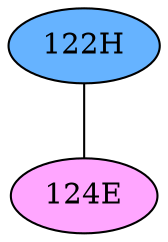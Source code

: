 // The Round Table
graph {
	"122H" [fillcolor="#66B3FF" style=radial]
	"124E" [fillcolor="#FFA6FF" style=radial]
	"122H" -- "124E" [penwidth=1]
}
